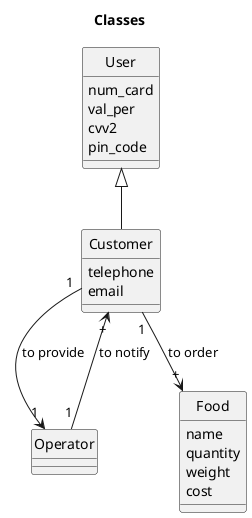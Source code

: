 @startuml

hide circle
title Classes

Class User {
    num_card
    val_per
    cvv2
    pin_code
}

Class Operator {
    
}

Class Customer {
    telephone
    email
}

Class Food {
    name
    quantity
    weight
    cost
}

User <|-- Customer

Operator"1" --> "+"Customer : to notify
Customer"1" --> "1"Operator : to provide
Customer"1" --> "+"Food : to order 

@enduml
